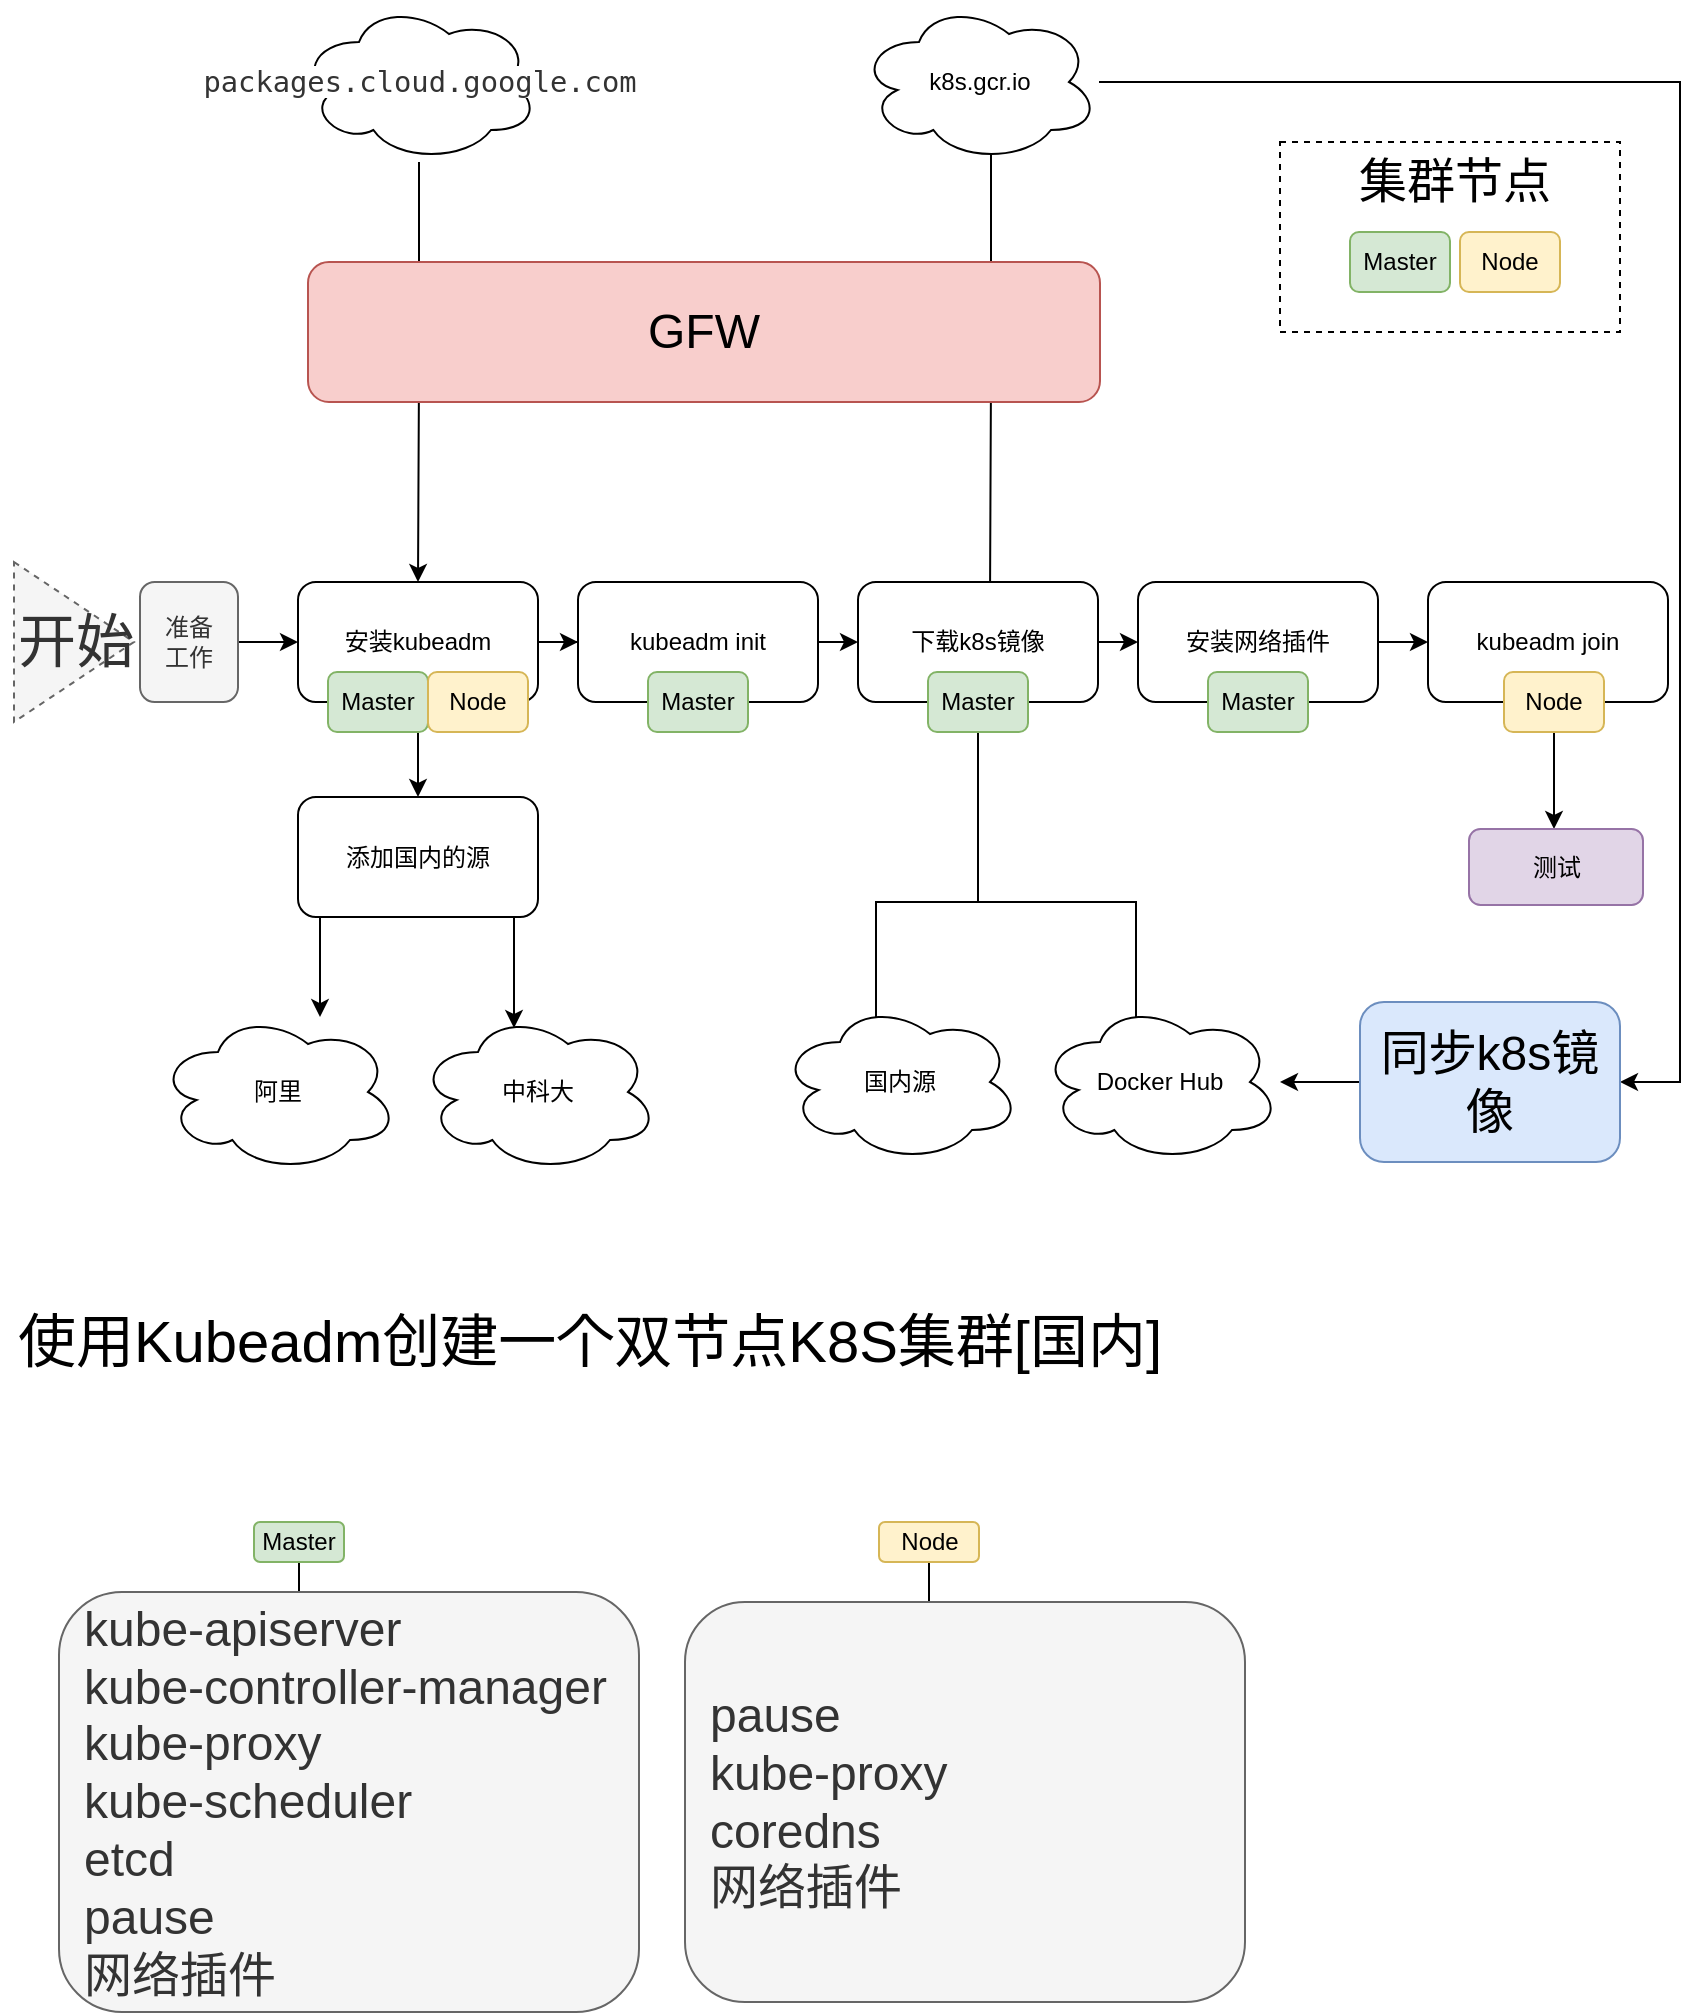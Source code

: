 <mxfile version="11.2.2" type="device" pages="1"><diagram id="xg5qvDAyJEjqzvL78tsb" name="Page-1"><mxGraphModel dx="1184" dy="647" grid="1" gridSize="10" guides="1" tooltips="1" connect="1" arrows="1" fold="1" page="1" pageScale="1" pageWidth="850" pageHeight="1100" math="0" shadow="0"><root><mxCell id="0"/><mxCell id="1" parent="0"/><mxCell id="cZ7CN2k38BGc06ZlkBwz-107" value="" style="rounded=0;whiteSpace=wrap;html=1;shadow=0;strokeWidth=1;fontSize=24;dashed=1;" parent="1" vertex="1"><mxGeometry x="640" y="80" width="170" height="95" as="geometry"/></mxCell><mxCell id="cZ7CN2k38BGc06ZlkBwz-8" style="edgeStyle=orthogonalEdgeStyle;rounded=0;orthogonalLoop=1;jettySize=auto;html=1;exitX=0.5;exitY=1;exitDx=0;exitDy=0;entryX=0.5;entryY=0;entryDx=0;entryDy=0;" parent="1" source="cZ7CN2k38BGc06ZlkBwz-1" target="cZ7CN2k38BGc06ZlkBwz-4" edge="1"><mxGeometry relative="1" as="geometry"/></mxCell><mxCell id="cZ7CN2k38BGc06ZlkBwz-67" style="edgeStyle=orthogonalEdgeStyle;rounded=0;orthogonalLoop=1;jettySize=auto;html=1;entryX=0;entryY=0.5;entryDx=0;entryDy=0;" parent="1" source="cZ7CN2k38BGc06ZlkBwz-1" target="cZ7CN2k38BGc06ZlkBwz-34" edge="1"><mxGeometry relative="1" as="geometry"/></mxCell><mxCell id="cZ7CN2k38BGc06ZlkBwz-1" value="安装kubeadm" style="rounded=1;whiteSpace=wrap;html=1;shadow=0;" parent="1" vertex="1"><mxGeometry x="149" y="300" width="120" height="60" as="geometry"/></mxCell><mxCell id="cZ7CN2k38BGc06ZlkBwz-13" style="edgeStyle=orthogonalEdgeStyle;rounded=0;orthogonalLoop=1;jettySize=auto;html=1;exitX=0.25;exitY=1;exitDx=0;exitDy=0;" parent="1" source="cZ7CN2k38BGc06ZlkBwz-4" target="cZ7CN2k38BGc06ZlkBwz-12" edge="1"><mxGeometry relative="1" as="geometry"><Array as="points"><mxPoint x="160" y="468"/></Array></mxGeometry></mxCell><mxCell id="cZ7CN2k38BGc06ZlkBwz-46" style="edgeStyle=orthogonalEdgeStyle;rounded=0;orthogonalLoop=1;jettySize=auto;html=1;exitX=0.75;exitY=1;exitDx=0;exitDy=0;entryX=0.4;entryY=0.1;entryDx=0;entryDy=0;entryPerimeter=0;" parent="1" source="cZ7CN2k38BGc06ZlkBwz-4" target="cZ7CN2k38BGc06ZlkBwz-11" edge="1"><mxGeometry relative="1" as="geometry"><Array as="points"><mxPoint x="257" y="468"/></Array></mxGeometry></mxCell><mxCell id="cZ7CN2k38BGc06ZlkBwz-4" value="添加国内的源" style="rounded=1;whiteSpace=wrap;html=1;" parent="1" vertex="1"><mxGeometry x="149" y="407.5" width="120" height="60" as="geometry"/></mxCell><mxCell id="cZ7CN2k38BGc06ZlkBwz-11" value="中科大" style="ellipse;shape=cloud;whiteSpace=wrap;html=1;" parent="1" vertex="1"><mxGeometry x="209" y="515" width="120" height="80" as="geometry"/></mxCell><mxCell id="cZ7CN2k38BGc06ZlkBwz-12" value="阿里" style="ellipse;shape=cloud;whiteSpace=wrap;html=1;" parent="1" vertex="1"><mxGeometry x="79" y="515" width="120" height="80" as="geometry"/></mxCell><mxCell id="cZ7CN2k38BGc06ZlkBwz-90" style="edgeStyle=orthogonalEdgeStyle;rounded=0;orthogonalLoop=1;jettySize=auto;html=1;exitX=0.4;exitY=0.1;exitDx=0;exitDy=0;exitPerimeter=0;fontSize=24;" parent="1" source="cZ7CN2k38BGc06ZlkBwz-21" target="cZ7CN2k38BGc06ZlkBwz-52" edge="1"><mxGeometry relative="1" as="geometry"><Array as="points"><mxPoint x="438" y="460"/><mxPoint x="489" y="460"/></Array></mxGeometry></mxCell><mxCell id="cZ7CN2k38BGc06ZlkBwz-21" value="国内源" style="ellipse;shape=cloud;whiteSpace=wrap;html=1;" parent="1" vertex="1"><mxGeometry x="390" y="510" width="120" height="80" as="geometry"/></mxCell><mxCell id="cZ7CN2k38BGc06ZlkBwz-74" style="edgeStyle=orthogonalEdgeStyle;rounded=0;orthogonalLoop=1;jettySize=auto;html=1;exitX=0.55;exitY=0.95;exitDx=0;exitDy=0;exitPerimeter=0;entryX=0.55;entryY=0.167;entryDx=0;entryDy=0;entryPerimeter=0;" parent="1" source="cZ7CN2k38BGc06ZlkBwz-22" target="cZ7CN2k38BGc06ZlkBwz-52" edge="1"><mxGeometry relative="1" as="geometry"/></mxCell><mxCell id="cZ7CN2k38BGc06ZlkBwz-87" style="edgeStyle=orthogonalEdgeStyle;rounded=0;orthogonalLoop=1;jettySize=auto;html=1;entryX=1;entryY=0.5;entryDx=0;entryDy=0;fontSize=24;" parent="1" source="cZ7CN2k38BGc06ZlkBwz-22" target="cZ7CN2k38BGc06ZlkBwz-86" edge="1"><mxGeometry relative="1" as="geometry"><Array as="points"><mxPoint x="840" y="50"/><mxPoint x="840" y="550"/></Array></mxGeometry></mxCell><mxCell id="cZ7CN2k38BGc06ZlkBwz-22" value="k8s.gcr.io" style="ellipse;shape=cloud;whiteSpace=wrap;html=1;" parent="1" vertex="1"><mxGeometry x="429.5" y="10" width="120" height="80" as="geometry"/></mxCell><mxCell id="cZ7CN2k38BGc06ZlkBwz-91" style="edgeStyle=orthogonalEdgeStyle;rounded=0;orthogonalLoop=1;jettySize=auto;html=1;exitX=0.4;exitY=0.1;exitDx=0;exitDy=0;exitPerimeter=0;fontSize=24;entryX=0.5;entryY=1;entryDx=0;entryDy=0;" parent="1" source="cZ7CN2k38BGc06ZlkBwz-28" target="cZ7CN2k38BGc06ZlkBwz-52" edge="1"><mxGeometry relative="1" as="geometry"><mxPoint x="410" y="440" as="targetPoint"/><Array as="points"><mxPoint x="568" y="460"/><mxPoint x="489" y="460"/></Array></mxGeometry></mxCell><mxCell id="cZ7CN2k38BGc06ZlkBwz-28" value="Docker Hub" style="ellipse;shape=cloud;whiteSpace=wrap;html=1;" parent="1" vertex="1"><mxGeometry x="520" y="510" width="120" height="80" as="geometry"/></mxCell><mxCell id="cZ7CN2k38BGc06ZlkBwz-68" style="edgeStyle=orthogonalEdgeStyle;rounded=0;orthogonalLoop=1;jettySize=auto;html=1;exitX=1;exitY=0.5;exitDx=0;exitDy=0;entryX=0;entryY=0.5;entryDx=0;entryDy=0;" parent="1" source="cZ7CN2k38BGc06ZlkBwz-34" target="cZ7CN2k38BGc06ZlkBwz-52" edge="1"><mxGeometry relative="1" as="geometry"/></mxCell><mxCell id="cZ7CN2k38BGc06ZlkBwz-34" value="kubeadm init" style="rounded=1;whiteSpace=wrap;html=1;shadow=0;" parent="1" vertex="1"><mxGeometry x="289" y="300" width="120" height="60" as="geometry"/></mxCell><mxCell id="cZ7CN2k38BGc06ZlkBwz-69" style="edgeStyle=orthogonalEdgeStyle;rounded=0;orthogonalLoop=1;jettySize=auto;html=1;exitX=1;exitY=0.5;exitDx=0;exitDy=0;entryX=0;entryY=0.5;entryDx=0;entryDy=0;" parent="1" source="cZ7CN2k38BGc06ZlkBwz-52" target="cZ7CN2k38BGc06ZlkBwz-53" edge="1"><mxGeometry relative="1" as="geometry"/></mxCell><mxCell id="cZ7CN2k38BGc06ZlkBwz-52" value="下载k8s镜像" style="rounded=1;whiteSpace=wrap;html=1;shadow=0;" parent="1" vertex="1"><mxGeometry x="429" y="300" width="120" height="60" as="geometry"/></mxCell><mxCell id="cZ7CN2k38BGc06ZlkBwz-71" style="edgeStyle=orthogonalEdgeStyle;rounded=0;orthogonalLoop=1;jettySize=auto;html=1;exitX=1;exitY=0.5;exitDx=0;exitDy=0;" parent="1" source="cZ7CN2k38BGc06ZlkBwz-53" target="cZ7CN2k38BGc06ZlkBwz-114" edge="1"><mxGeometry relative="1" as="geometry"><mxPoint x="709" y="330" as="targetPoint"/></mxGeometry></mxCell><mxCell id="cZ7CN2k38BGc06ZlkBwz-53" value="安装网络插件" style="rounded=1;whiteSpace=wrap;html=1;shadow=0;" parent="1" vertex="1"><mxGeometry x="569" y="300" width="120" height="60" as="geometry"/></mxCell><mxCell id="cZ7CN2k38BGc06ZlkBwz-77" style="edgeStyle=orthogonalEdgeStyle;rounded=0;orthogonalLoop=1;jettySize=auto;html=1;fontSize=24;" parent="1" source="cZ7CN2k38BGc06ZlkBwz-75" target="cZ7CN2k38BGc06ZlkBwz-1" edge="1"><mxGeometry relative="1" as="geometry"/></mxCell><mxCell id="cZ7CN2k38BGc06ZlkBwz-75" value="&lt;span style=&quot;color: rgb(51 , 51 , 51) ; font-family: monospace , monospace ; font-size: 14.4px ; white-space: pre-wrap ; background-color: rgb(255 , 255 , 255)&quot;&gt;packages.cloud.google.com&lt;/span&gt;" style="ellipse;shape=cloud;whiteSpace=wrap;html=1;" parent="1" vertex="1"><mxGeometry x="149.5" y="10" width="120" height="80" as="geometry"/></mxCell><mxCell id="cZ7CN2k38BGc06ZlkBwz-73" value="GFW" style="rounded=1;whiteSpace=wrap;html=1;shadow=0;fontSize=24;fillColor=#f8cecc;strokeColor=#b85450;" parent="1" vertex="1"><mxGeometry x="154" y="140" width="396" height="70" as="geometry"/></mxCell><mxCell id="cZ7CN2k38BGc06ZlkBwz-88" style="edgeStyle=orthogonalEdgeStyle;rounded=0;orthogonalLoop=1;jettySize=auto;html=1;fontSize=24;" parent="1" source="cZ7CN2k38BGc06ZlkBwz-86" target="cZ7CN2k38BGc06ZlkBwz-28" edge="1"><mxGeometry relative="1" as="geometry"><Array as="points"><mxPoint x="610" y="550"/><mxPoint x="610" y="550"/></Array></mxGeometry></mxCell><mxCell id="cZ7CN2k38BGc06ZlkBwz-86" value="同步k8s镜像" style="rounded=1;whiteSpace=wrap;html=1;shadow=0;strokeWidth=1;fontSize=24;fillColor=#dae8fc;strokeColor=#6c8ebf;" parent="1" vertex="1"><mxGeometry x="680" y="510" width="130" height="80" as="geometry"/></mxCell><mxCell id="cZ7CN2k38BGc06ZlkBwz-103" value="Master" style="rounded=1;whiteSpace=wrap;html=1;shadow=0;fillColor=#d5e8d4;strokeColor=#82b366;" parent="1" vertex="1"><mxGeometry x="675" y="125" width="50" height="30" as="geometry"/></mxCell><mxCell id="cZ7CN2k38BGc06ZlkBwz-104" value="Node" style="rounded=1;whiteSpace=wrap;html=1;shadow=0;fillColor=#fff2cc;strokeColor=#d6b656;" parent="1" vertex="1"><mxGeometry x="730" y="125" width="50" height="30" as="geometry"/></mxCell><mxCell id="cZ7CN2k38BGc06ZlkBwz-105" value="集群节点" style="text;html=1;strokeColor=none;fillColor=none;align=center;verticalAlign=middle;whiteSpace=wrap;rounded=0;shadow=0;fontSize=24;" parent="1" vertex="1"><mxGeometry x="675" y="90" width="105" height="20" as="geometry"/></mxCell><mxCell id="cZ7CN2k38BGc06ZlkBwz-108" value="Master" style="rounded=1;whiteSpace=wrap;html=1;shadow=0;fillColor=#d5e8d4;strokeColor=#82b366;" parent="1" vertex="1"><mxGeometry x="164" y="345" width="50" height="30" as="geometry"/></mxCell><mxCell id="cZ7CN2k38BGc06ZlkBwz-110" value="Node" style="rounded=1;whiteSpace=wrap;html=1;shadow=0;fillColor=#fff2cc;strokeColor=#d6b656;" parent="1" vertex="1"><mxGeometry x="214" y="345" width="50" height="30" as="geometry"/></mxCell><mxCell id="cZ7CN2k38BGc06ZlkBwz-111" value="Master" style="rounded=1;whiteSpace=wrap;html=1;shadow=0;fillColor=#d5e8d4;strokeColor=#82b366;" parent="1" vertex="1"><mxGeometry x="324" y="345" width="50" height="30" as="geometry"/></mxCell><mxCell id="cZ7CN2k38BGc06ZlkBwz-112" value="Master" style="rounded=1;whiteSpace=wrap;html=1;shadow=0;fillColor=#d5e8d4;strokeColor=#82b366;" parent="1" vertex="1"><mxGeometry x="464" y="345" width="50" height="30" as="geometry"/></mxCell><mxCell id="cZ7CN2k38BGc06ZlkBwz-113" value="Master" style="rounded=1;whiteSpace=wrap;html=1;shadow=0;fillColor=#d5e8d4;strokeColor=#82b366;" parent="1" vertex="1"><mxGeometry x="604" y="345" width="50" height="30" as="geometry"/></mxCell><mxCell id="cZ7CN2k38BGc06ZlkBwz-114" value="kubeadm join" style="rounded=1;whiteSpace=wrap;html=1;shadow=0;" parent="1" vertex="1"><mxGeometry x="714" y="300" width="120" height="60" as="geometry"/></mxCell><mxCell id="cZ7CN2k38BGc06ZlkBwz-118" value="" style="edgeStyle=orthogonalEdgeStyle;rounded=0;orthogonalLoop=1;jettySize=auto;html=1;fontSize=29;" parent="1" source="cZ7CN2k38BGc06ZlkBwz-115" target="cZ7CN2k38BGc06ZlkBwz-117" edge="1"><mxGeometry relative="1" as="geometry"><Array as="points"><mxPoint x="777" y="443"/></Array></mxGeometry></mxCell><mxCell id="cZ7CN2k38BGc06ZlkBwz-115" value="Node" style="rounded=1;whiteSpace=wrap;html=1;shadow=0;fillColor=#fff2cc;strokeColor=#d6b656;" parent="1" vertex="1"><mxGeometry x="752" y="345" width="50" height="30" as="geometry"/></mxCell><mxCell id="cZ7CN2k38BGc06ZlkBwz-117" value="测试" style="rounded=1;whiteSpace=wrap;html=1;shadow=0;fillColor=#e1d5e7;strokeColor=#9673a6;" parent="1" vertex="1"><mxGeometry x="734.5" y="423.5" width="87" height="38" as="geometry"/></mxCell><mxCell id="cZ7CN2k38BGc06ZlkBwz-116" value="使用Kubeadm创建一个双节点K8S集群[国内]" style="text;html=1;strokeColor=none;fillColor=none;align=center;verticalAlign=middle;whiteSpace=wrap;rounded=0;shadow=0;dashed=1;fontSize=29;" parent="1" vertex="1"><mxGeometry y="650" width="590" height="60" as="geometry"/></mxCell><mxCell id="cZ7CN2k38BGc06ZlkBwz-126" value="" style="edgeStyle=orthogonalEdgeStyle;rounded=0;orthogonalLoop=1;jettySize=auto;html=1;fontSize=29;" parent="1" source="cZ7CN2k38BGc06ZlkBwz-120" target="cZ7CN2k38BGc06ZlkBwz-122" edge="1"><mxGeometry relative="1" as="geometry"><mxPoint x="149.5" y="870" as="targetPoint"/></mxGeometry></mxCell><mxCell id="cZ7CN2k38BGc06ZlkBwz-120" value="Master" style="rounded=1;whiteSpace=wrap;html=1;shadow=0;fillColor=#d5e8d4;strokeColor=#82b366;" parent="1" vertex="1"><mxGeometry x="127" y="770" width="45" height="20" as="geometry"/></mxCell><mxCell id="cZ7CN2k38BGc06ZlkBwz-128" value="" style="edgeStyle=orthogonalEdgeStyle;rounded=0;orthogonalLoop=1;jettySize=auto;html=1;fontSize=29;" parent="1" source="cZ7CN2k38BGc06ZlkBwz-121" edge="1"><mxGeometry relative="1" as="geometry"><mxPoint x="484.5" y="820" as="targetPoint"/></mxGeometry></mxCell><mxCell id="cZ7CN2k38BGc06ZlkBwz-121" value="Node" style="rounded=1;whiteSpace=wrap;html=1;shadow=0;fillColor=#fff2cc;strokeColor=#d6b656;" parent="1" vertex="1"><mxGeometry x="439.5" y="770" width="50" height="20" as="geometry"/></mxCell><mxCell id="cZ7CN2k38BGc06ZlkBwz-122" value="&lt;font&gt;kube-apiserver&lt;br&gt;kube-controller-manager&lt;br&gt;kube-proxy&lt;br&gt;kube-scheduler&lt;br&gt;etcd&lt;br&gt;pause&lt;br&gt;网络插件&lt;br&gt;&lt;/font&gt;" style="rounded=1;whiteSpace=wrap;html=1;shadow=0;strokeWidth=1;fontSize=24;fillColor=#f5f5f5;strokeColor=#666666;fontColor=#333333;align=left;spacingLeft=10;" parent="1" vertex="1"><mxGeometry x="29.5" y="805" width="290" height="210" as="geometry"/></mxCell><mxCell id="cZ7CN2k38BGc06ZlkBwz-129" value="&lt;font&gt;pause&lt;br&gt;kube-proxy&lt;br&gt;coredns&lt;br&gt;网络插件&lt;br&gt;&lt;/font&gt;" style="rounded=1;whiteSpace=wrap;html=1;shadow=0;strokeWidth=1;fontSize=24;fillColor=#f5f5f5;strokeColor=#666666;fontColor=#333333;align=left;spacingLeft=10;" parent="1" vertex="1"><mxGeometry x="342.5" y="810" width="280" height="200" as="geometry"/></mxCell><mxCell id="cZ7CN2k38BGc06ZlkBwz-137" value="开始" style="triangle;whiteSpace=wrap;html=1;shadow=0;dashed=1;strokeWidth=1;fontSize=29;align=left;fillColor=#f5f5f5;strokeColor=#666666;fontColor=#333333;" parent="1" vertex="1"><mxGeometry x="7" y="290" width="60" height="80" as="geometry"/></mxCell><mxCell id="pVtMYEIdhbmoizUNJg_W-5" style="edgeStyle=orthogonalEdgeStyle;rounded=0;orthogonalLoop=1;jettySize=auto;html=1;exitX=1;exitY=0.5;exitDx=0;exitDy=0;entryX=0;entryY=0.5;entryDx=0;entryDy=0;" edge="1" parent="1" source="pVtMYEIdhbmoizUNJg_W-4" target="cZ7CN2k38BGc06ZlkBwz-1"><mxGeometry relative="1" as="geometry"/></mxCell><mxCell id="pVtMYEIdhbmoizUNJg_W-4" value="准备&lt;br&gt;工作" style="rounded=1;whiteSpace=wrap;html=1;fillColor=#f5f5f5;strokeColor=#666666;fontColor=#333333;" vertex="1" parent="1"><mxGeometry x="70" y="300" width="49" height="60" as="geometry"/></mxCell></root></mxGraphModel></diagram></mxfile>